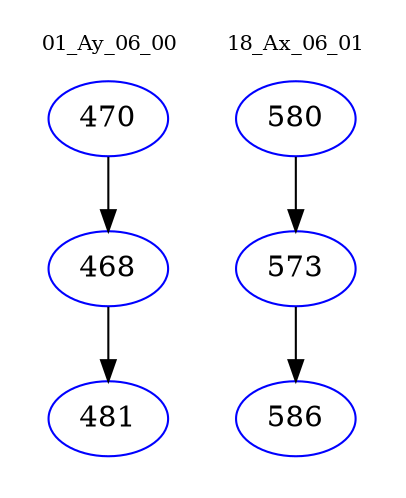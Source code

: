 digraph{
subgraph cluster_0 {
color = white
label = "01_Ay_06_00";
fontsize=10;
T0_470 [label="470", color="blue"]
T0_470 -> T0_468 [color="black"]
T0_468 [label="468", color="blue"]
T0_468 -> T0_481 [color="black"]
T0_481 [label="481", color="blue"]
}
subgraph cluster_1 {
color = white
label = "18_Ax_06_01";
fontsize=10;
T1_580 [label="580", color="blue"]
T1_580 -> T1_573 [color="black"]
T1_573 [label="573", color="blue"]
T1_573 -> T1_586 [color="black"]
T1_586 [label="586", color="blue"]
}
}
